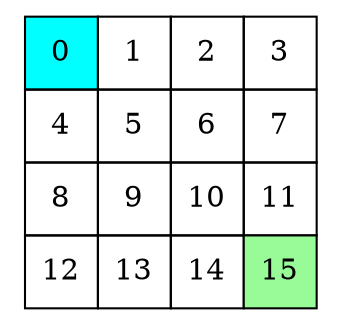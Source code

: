 digraph G
{
node [shape=plaintext]
a[label=<<TABLE BORDER="0" CELLBORDER="1" CELLSPACING="0">
<TR>
<TD width="35" height="35" fixedsize="true" BGCOLOR="cyan">0</TD>
<TD width="35" height="35" fixedsize="true">1</TD>
<TD width="35" height="35" fixedsize="true">2</TD>
<TD width="35" height="35" fixedsize="true">3</TD>
</TR>
<TR>
<TD width="35" height="35" fixedsize="true">4</TD>
<TD width="35" height="35" fixedsize="true">5</TD>
<TD width="35" height="35" fixedsize="true">6</TD>
<TD width="35" height="35" fixedsize="true">7</TD>
</TR>
<TR>
<TD width="35" height="35" fixedsize="true">8</TD>
<TD width="35" height="35" fixedsize="true">9</TD>
<TD width="35" height="35" fixedsize="true">10</TD>
<TD width="35" height="35" fixedsize="true">11</TD>
</TR>
<TR>
<TD width="35" height="35" fixedsize="true">12</TD>
<TD width="35" height="35" fixedsize="true">13</TD>
<TD width="35" height="35" fixedsize="true">14</TD>
<TD width="35" height="35" fixedsize="true" BGCOLOR="palegreen">15</TD>
</TR>
 </TABLE>>];
}
